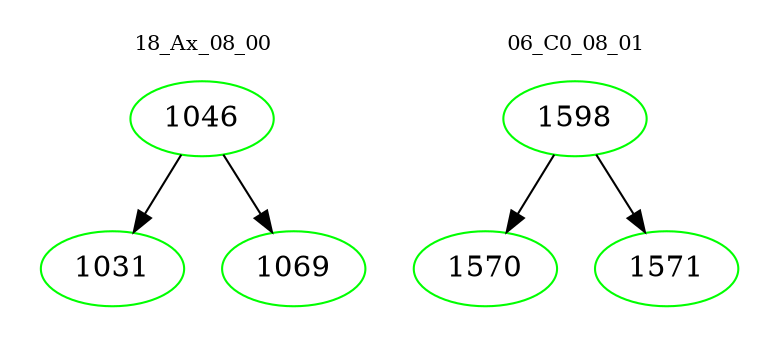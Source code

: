 digraph{
subgraph cluster_0 {
color = white
label = "18_Ax_08_00";
fontsize=10;
T0_1046 [label="1046", color="green"]
T0_1046 -> T0_1031 [color="black"]
T0_1031 [label="1031", color="green"]
T0_1046 -> T0_1069 [color="black"]
T0_1069 [label="1069", color="green"]
}
subgraph cluster_1 {
color = white
label = "06_C0_08_01";
fontsize=10;
T1_1598 [label="1598", color="green"]
T1_1598 -> T1_1570 [color="black"]
T1_1570 [label="1570", color="green"]
T1_1598 -> T1_1571 [color="black"]
T1_1571 [label="1571", color="green"]
}
}
